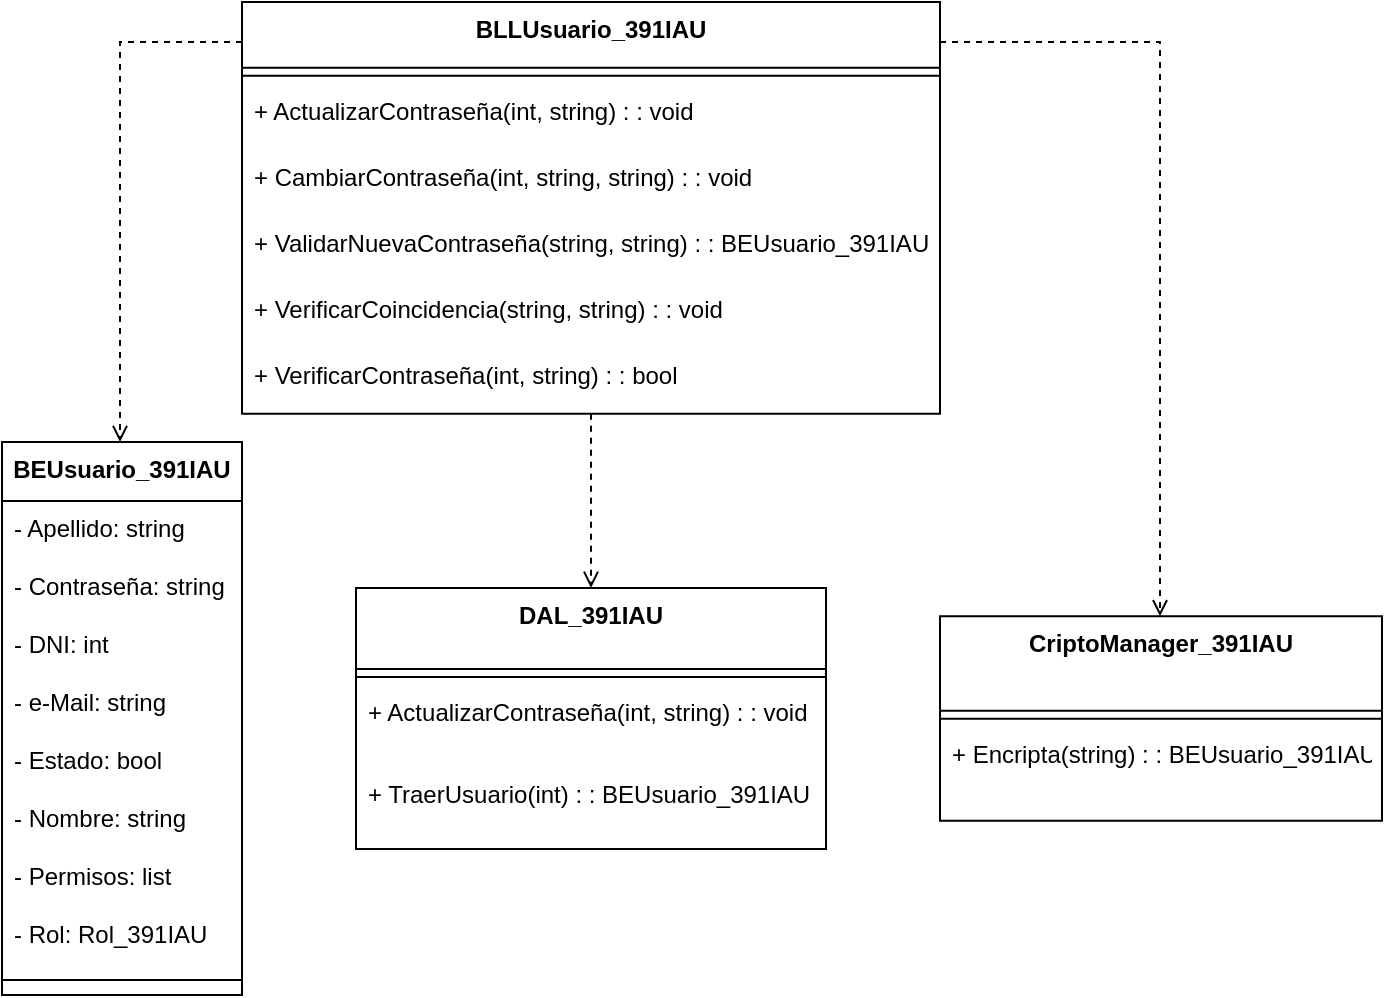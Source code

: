 <mxfile version="27.0.5">
  <diagram name="Page-1" id="UQfQ47-jhMwPksH4_KgC">
    <mxGraphModel dx="1358" dy="801" grid="1" gridSize="10" guides="1" tooltips="1" connect="1" arrows="1" fold="1" page="1" pageScale="1" pageWidth="850" pageHeight="1100" math="0" shadow="0">
      <root>
        <mxCell id="0" />
        <mxCell id="1" parent="0" />
        <mxCell id="omnwJa0PkKaxr47osV1A-1" value="BEUsuario_391IAU" style="swimlane;fontStyle=1;align=center;verticalAlign=top;childLayout=stackLayout;horizontal=1;startSize=29.474;horizontalStack=0;resizeParent=1;resizeParentMax=0;resizeLast=0;collapsible=0;marginBottom=0;" vertex="1" parent="1">
          <mxGeometry x="101" y="240" width="120" height="276.474" as="geometry" />
        </mxCell>
        <mxCell id="omnwJa0PkKaxr47osV1A-2" value="- Apellido: string" style="text;strokeColor=none;fillColor=none;align=left;verticalAlign=top;spacingLeft=4;spacingRight=4;overflow=hidden;rotatable=0;points=[[0,0.5],[1,0.5]];portConstraint=eastwest;" vertex="1" parent="omnwJa0PkKaxr47osV1A-1">
          <mxGeometry y="29.474" width="120" height="29" as="geometry" />
        </mxCell>
        <mxCell id="omnwJa0PkKaxr47osV1A-3" value="- Contraseña: string" style="text;strokeColor=none;fillColor=none;align=left;verticalAlign=top;spacingLeft=4;spacingRight=4;overflow=hidden;rotatable=0;points=[[0,0.5],[1,0.5]];portConstraint=eastwest;" vertex="1" parent="omnwJa0PkKaxr47osV1A-1">
          <mxGeometry y="58.474" width="120" height="29" as="geometry" />
        </mxCell>
        <mxCell id="omnwJa0PkKaxr47osV1A-4" value="- DNI: int" style="text;strokeColor=none;fillColor=none;align=left;verticalAlign=top;spacingLeft=4;spacingRight=4;overflow=hidden;rotatable=0;points=[[0,0.5],[1,0.5]];portConstraint=eastwest;" vertex="1" parent="omnwJa0PkKaxr47osV1A-1">
          <mxGeometry y="87.474" width="120" height="29" as="geometry" />
        </mxCell>
        <mxCell id="omnwJa0PkKaxr47osV1A-5" value="- e-Mail: string" style="text;strokeColor=none;fillColor=none;align=left;verticalAlign=top;spacingLeft=4;spacingRight=4;overflow=hidden;rotatable=0;points=[[0,0.5],[1,0.5]];portConstraint=eastwest;" vertex="1" parent="omnwJa0PkKaxr47osV1A-1">
          <mxGeometry y="116.474" width="120" height="29" as="geometry" />
        </mxCell>
        <mxCell id="omnwJa0PkKaxr47osV1A-6" value="- Estado: bool" style="text;strokeColor=none;fillColor=none;align=left;verticalAlign=top;spacingLeft=4;spacingRight=4;overflow=hidden;rotatable=0;points=[[0,0.5],[1,0.5]];portConstraint=eastwest;" vertex="1" parent="omnwJa0PkKaxr47osV1A-1">
          <mxGeometry y="145.474" width="120" height="29" as="geometry" />
        </mxCell>
        <mxCell id="omnwJa0PkKaxr47osV1A-7" value="- Nombre: string" style="text;strokeColor=none;fillColor=none;align=left;verticalAlign=top;spacingLeft=4;spacingRight=4;overflow=hidden;rotatable=0;points=[[0,0.5],[1,0.5]];portConstraint=eastwest;" vertex="1" parent="omnwJa0PkKaxr47osV1A-1">
          <mxGeometry y="174.474" width="120" height="29" as="geometry" />
        </mxCell>
        <mxCell id="omnwJa0PkKaxr47osV1A-8" value="- Permisos: list" style="text;strokeColor=none;fillColor=none;align=left;verticalAlign=top;spacingLeft=4;spacingRight=4;overflow=hidden;rotatable=0;points=[[0,0.5],[1,0.5]];portConstraint=eastwest;" vertex="1" parent="omnwJa0PkKaxr47osV1A-1">
          <mxGeometry y="203.474" width="120" height="29" as="geometry" />
        </mxCell>
        <mxCell id="omnwJa0PkKaxr47osV1A-9" value="- Rol: Rol_391IAU" style="text;strokeColor=none;fillColor=none;align=left;verticalAlign=top;spacingLeft=4;spacingRight=4;overflow=hidden;rotatable=0;points=[[0,0.5],[1,0.5]];portConstraint=eastwest;" vertex="1" parent="omnwJa0PkKaxr47osV1A-1">
          <mxGeometry y="232.474" width="120" height="29" as="geometry" />
        </mxCell>
        <mxCell id="omnwJa0PkKaxr47osV1A-10" style="line;strokeWidth=1;fillColor=none;align=left;verticalAlign=middle;spacingTop=-1;spacingLeft=3;spacingRight=3;rotatable=0;labelPosition=right;points=[];portConstraint=eastwest;strokeColor=inherit;" vertex="1" parent="omnwJa0PkKaxr47osV1A-1">
          <mxGeometry y="261.474" width="120" height="15" as="geometry" />
        </mxCell>
        <mxCell id="omnwJa0PkKaxr47osV1A-29" style="edgeStyle=orthogonalEdgeStyle;rounded=0;orthogonalLoop=1;jettySize=auto;html=1;dashed=1;endArrow=open;endFill=0;" edge="1" parent="1" source="omnwJa0PkKaxr47osV1A-11" target="omnwJa0PkKaxr47osV1A-1">
          <mxGeometry relative="1" as="geometry">
            <Array as="points">
              <mxPoint x="160" y="40" />
            </Array>
          </mxGeometry>
        </mxCell>
        <mxCell id="omnwJa0PkKaxr47osV1A-30" style="edgeStyle=orthogonalEdgeStyle;rounded=0;orthogonalLoop=1;jettySize=auto;html=1;dashed=1;endArrow=open;endFill=0;" edge="1" parent="1" source="omnwJa0PkKaxr47osV1A-11" target="omnwJa0PkKaxr47osV1A-18">
          <mxGeometry relative="1" as="geometry" />
        </mxCell>
        <mxCell id="omnwJa0PkKaxr47osV1A-31" style="edgeStyle=orthogonalEdgeStyle;rounded=0;orthogonalLoop=1;jettySize=auto;html=1;dashed=1;endArrow=open;endFill=0;" edge="1" parent="1" source="omnwJa0PkKaxr47osV1A-11" target="omnwJa0PkKaxr47osV1A-22">
          <mxGeometry relative="1" as="geometry">
            <Array as="points">
              <mxPoint x="680" y="40" />
            </Array>
          </mxGeometry>
        </mxCell>
        <mxCell id="omnwJa0PkKaxr47osV1A-11" value="BLLUsuario_391IAU" style="swimlane;fontStyle=1;align=center;verticalAlign=top;childLayout=stackLayout;horizontal=1;startSize=32.923;horizontalStack=0;resizeParent=1;resizeParentMax=0;resizeLast=0;collapsible=0;marginBottom=0;" vertex="1" parent="1">
          <mxGeometry x="221" y="20" width="349" height="205.923" as="geometry" />
        </mxCell>
        <mxCell id="omnwJa0PkKaxr47osV1A-12" style="line;strokeWidth=1;fillColor=none;align=left;verticalAlign=middle;spacingTop=-1;spacingLeft=3;spacingRight=3;rotatable=0;labelPosition=right;points=[];portConstraint=eastwest;strokeColor=inherit;" vertex="1" parent="omnwJa0PkKaxr47osV1A-11">
          <mxGeometry y="32.923" width="349" height="8" as="geometry" />
        </mxCell>
        <mxCell id="omnwJa0PkKaxr47osV1A-13" value="+ ActualizarContraseña(int, string) : : void" style="text;strokeColor=none;fillColor=none;align=left;verticalAlign=top;spacingLeft=4;spacingRight=4;overflow=hidden;rotatable=0;points=[[0,0.5],[1,0.5]];portConstraint=eastwest;" vertex="1" parent="omnwJa0PkKaxr47osV1A-11">
          <mxGeometry y="40.923" width="349" height="33" as="geometry" />
        </mxCell>
        <mxCell id="omnwJa0PkKaxr47osV1A-14" value="+ CambiarContraseña(int, string, string) : : void" style="text;strokeColor=none;fillColor=none;align=left;verticalAlign=top;spacingLeft=4;spacingRight=4;overflow=hidden;rotatable=0;points=[[0,0.5],[1,0.5]];portConstraint=eastwest;" vertex="1" parent="omnwJa0PkKaxr47osV1A-11">
          <mxGeometry y="73.923" width="349" height="33" as="geometry" />
        </mxCell>
        <mxCell id="omnwJa0PkKaxr47osV1A-15" value="+ ValidarNuevaContraseña(string, string) : : BEUsuario_391IAU" style="text;strokeColor=none;fillColor=none;align=left;verticalAlign=top;spacingLeft=4;spacingRight=4;overflow=hidden;rotatable=0;points=[[0,0.5],[1,0.5]];portConstraint=eastwest;" vertex="1" parent="omnwJa0PkKaxr47osV1A-11">
          <mxGeometry y="106.923" width="349" height="33" as="geometry" />
        </mxCell>
        <mxCell id="omnwJa0PkKaxr47osV1A-16" value="+ VerificarCoincidencia(string, string) : : void" style="text;strokeColor=none;fillColor=none;align=left;verticalAlign=top;spacingLeft=4;spacingRight=4;overflow=hidden;rotatable=0;points=[[0,0.5],[1,0.5]];portConstraint=eastwest;" vertex="1" parent="omnwJa0PkKaxr47osV1A-11">
          <mxGeometry y="139.923" width="349" height="33" as="geometry" />
        </mxCell>
        <mxCell id="omnwJa0PkKaxr47osV1A-17" value="+ VerificarContraseña(int, string) : : bool" style="text;strokeColor=none;fillColor=none;align=left;verticalAlign=top;spacingLeft=4;spacingRight=4;overflow=hidden;rotatable=0;points=[[0,0.5],[1,0.5]];portConstraint=eastwest;" vertex="1" parent="omnwJa0PkKaxr47osV1A-11">
          <mxGeometry y="172.923" width="349" height="33" as="geometry" />
        </mxCell>
        <mxCell id="omnwJa0PkKaxr47osV1A-18" value="DAL_391IAU" style="swimlane;fontStyle=1;align=center;verticalAlign=top;childLayout=stackLayout;horizontal=1;startSize=40.571;horizontalStack=0;resizeParent=1;resizeParentMax=0;resizeLast=0;collapsible=0;marginBottom=0;" vertex="1" parent="1">
          <mxGeometry x="278" y="312.95" width="235" height="130.571" as="geometry" />
        </mxCell>
        <mxCell id="omnwJa0PkKaxr47osV1A-19" style="line;strokeWidth=1;fillColor=none;align=left;verticalAlign=middle;spacingTop=-1;spacingLeft=3;spacingRight=3;rotatable=0;labelPosition=right;points=[];portConstraint=eastwest;strokeColor=inherit;" vertex="1" parent="omnwJa0PkKaxr47osV1A-18">
          <mxGeometry y="40.571" width="235" height="8" as="geometry" />
        </mxCell>
        <mxCell id="omnwJa0PkKaxr47osV1A-20" value="+ ActualizarContraseña(int, string) : : void" style="text;strokeColor=none;fillColor=none;align=left;verticalAlign=top;spacingLeft=4;spacingRight=4;overflow=hidden;rotatable=0;points=[[0,0.5],[1,0.5]];portConstraint=eastwest;" vertex="1" parent="omnwJa0PkKaxr47osV1A-18">
          <mxGeometry y="48.571" width="235" height="41" as="geometry" />
        </mxCell>
        <mxCell id="omnwJa0PkKaxr47osV1A-21" value="+ TraerUsuario(int) : : BEUsuario_391IAU" style="text;strokeColor=none;fillColor=none;align=left;verticalAlign=top;spacingLeft=4;spacingRight=4;overflow=hidden;rotatable=0;points=[[0,0.5],[1,0.5]];portConstraint=eastwest;" vertex="1" parent="omnwJa0PkKaxr47osV1A-18">
          <mxGeometry y="89.571" width="235" height="41" as="geometry" />
        </mxCell>
        <mxCell id="omnwJa0PkKaxr47osV1A-22" value="CriptoManager_391IAU" style="swimlane;fontStyle=1;align=center;verticalAlign=top;childLayout=stackLayout;horizontal=1;startSize=47.2;horizontalStack=0;resizeParent=1;resizeParentMax=0;resizeLast=0;collapsible=0;marginBottom=0;" vertex="1" parent="1">
          <mxGeometry x="570" y="327.14" width="221" height="102.2" as="geometry" />
        </mxCell>
        <mxCell id="omnwJa0PkKaxr47osV1A-23" style="line;strokeWidth=1;fillColor=none;align=left;verticalAlign=middle;spacingTop=-1;spacingLeft=3;spacingRight=3;rotatable=0;labelPosition=right;points=[];portConstraint=eastwest;strokeColor=inherit;" vertex="1" parent="omnwJa0PkKaxr47osV1A-22">
          <mxGeometry y="47.2" width="221" height="8" as="geometry" />
        </mxCell>
        <mxCell id="omnwJa0PkKaxr47osV1A-24" value="+ Encripta(string) : : BEUsuario_391IAU" style="text;strokeColor=none;fillColor=none;align=left;verticalAlign=top;spacingLeft=4;spacingRight=4;overflow=hidden;rotatable=0;points=[[0,0.5],[1,0.5]];portConstraint=eastwest;" vertex="1" parent="omnwJa0PkKaxr47osV1A-22">
          <mxGeometry y="55.2" width="221" height="47" as="geometry" />
        </mxCell>
      </root>
    </mxGraphModel>
  </diagram>
</mxfile>
